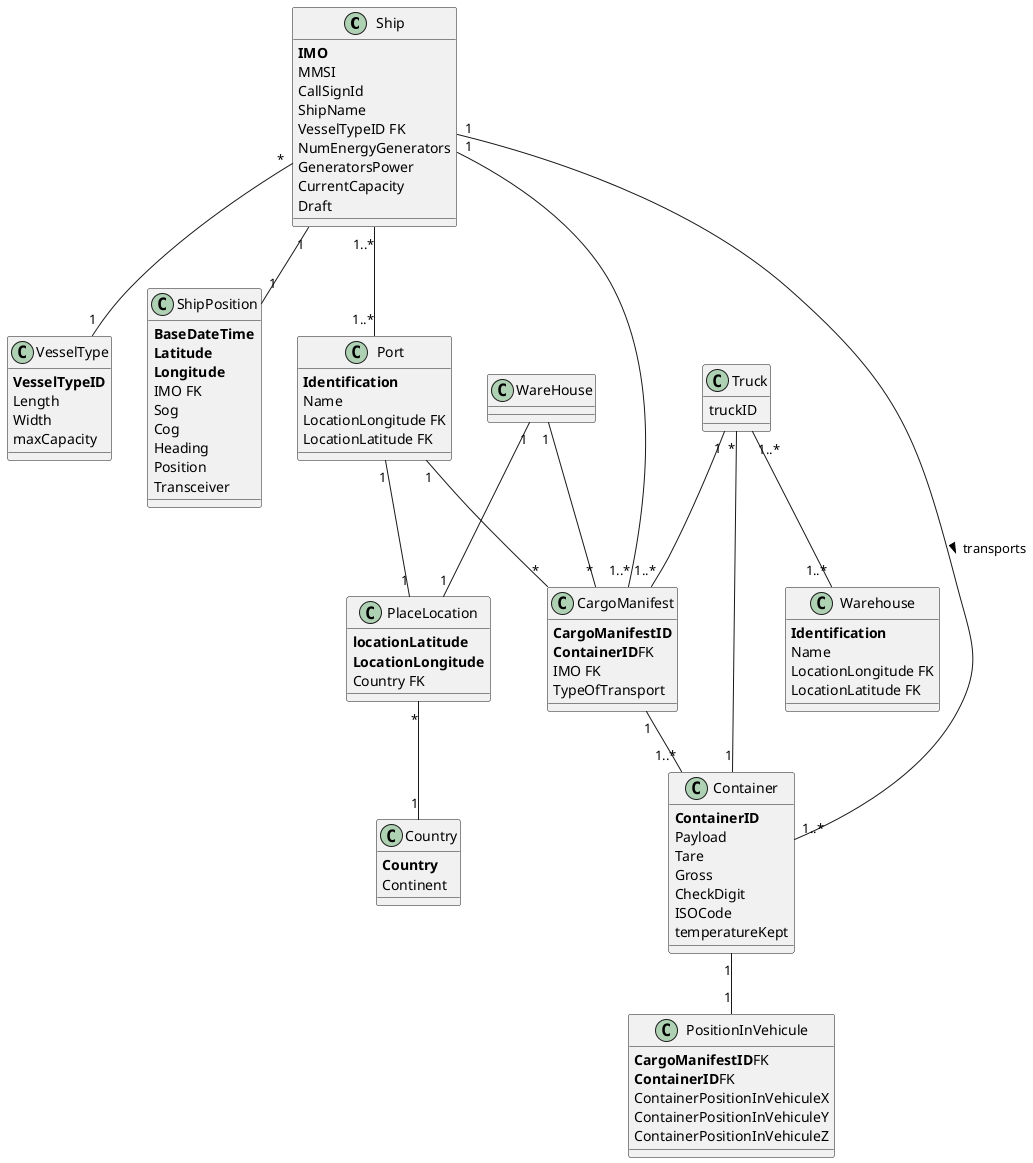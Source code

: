 @startuml
'https://plantuml.com/class-diagram

/'class Company{

}'/

class Ship{
    **IMO**
    MMSI
    CallSignId
    ShipName
    VesselTypeID FK
    NumEnergyGenerators
    GeneratorsPower
    CurrentCapacity
    Draft
}

class VesselType{
    **VesselTypeID**
    Length
    Width
    maxCapacity
}

class ShipPosition{
    **BaseDateTime**
    **Latitude**
    **Longitude**
    IMO FK
    Sog
    Cog
    Heading
    Position
    Transceiver
}

class Container{
    **ContainerID**
    Payload
    Tare
    Gross
    CheckDigit
    ISOCode
    temperatureKept
}
/'refrigeration state is ambigous'/

/'manifest type(loading, unloading) changes its values'/
class CargoManifest{
    **CargoManifestID**
    **ContainerID**FK
    IMO FK
    TypeOfTransport
}

class PositionInVehicule{
    **CargoManifestID**FK
    **ContainerID**FK
    ContainerPositionInVehiculeX
    ContainerPositionInVehiculeY
    ContainerPositionInVehiculeZ
}

class Port {
    **Identification**
    Name
    LocationLongitude FK
    LocationLatitude FK
}

class Warehouse {
    **Identification**
    Name
    LocationLongitude FK
    LocationLatitude FK
}

class Country{
    **Country**
    Continent
}

class PlaceLocation{
    **locationLatitude**
    **LocationLongitude**
    Country FK
}


class Truck{
    truckID
}


Ship "1" -- "1..*" Container : transports >
Container "1" -- "1" PositionInVehicule
Ship "1" -- "1" ShipPosition
Ship "*" -- "1" VesselType
Ship "1" -- "1..*" CargoManifest
CargoManifest "1" -- "1..*" Container
Truck "1" -- "1..*" CargoManifest
Truck "*" -- "1" Container
Port "1" -- "1" PlaceLocation
WareHouse "1" -- "1" PlaceLocation
PlaceLocation "*" -- "1" Country
Port "1" -- "*" CargoManifest
WareHouse "1" -- "*" CargoManifest
/'Relacoes N para N, falta relacao'/
Truck "1..*" -- "1..*" Warehouse
Ship "1..*" -- "1..*" Port

@enduml